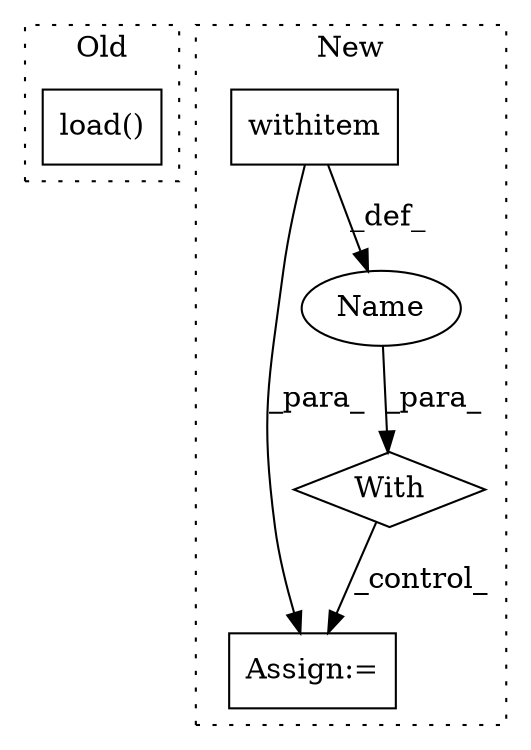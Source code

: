 digraph G {
subgraph cluster0 {
1 [label="load()" a="75" s="2114,2126" l="11,1" shape="box"];
label = "Old";
style="dotted";
}
subgraph cluster1 {
2 [label="With" a="39" s="1901,1910" l="5,37" shape="diamond"];
3 [label="withitem" a="49" s="1906" l="4" shape="box"];
4 [label="Assign:=" a="68" s="1957" l="3" shape="box"];
5 [label="Name" a="87" s="1932" l="1" shape="ellipse"];
label = "New";
style="dotted";
}
2 -> 4 [label="_control_"];
3 -> 4 [label="_para_"];
3 -> 5 [label="_def_"];
5 -> 2 [label="_para_"];
}